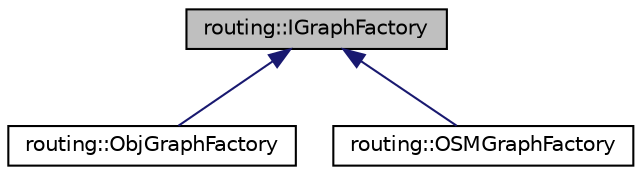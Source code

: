 digraph "routing::IGraphFactory"
{
 // LATEX_PDF_SIZE
  edge [fontname="Helvetica",fontsize="10",labelfontname="Helvetica",labelfontsize="10"];
  node [fontname="Helvetica",fontsize="10",shape=record];
  Node1 [label="routing::IGraphFactory",height=0.2,width=0.4,color="black", fillcolor="grey75", style="filled", fontcolor="black",tooltip=" "];
  Node1 -> Node2 [dir="back",color="midnightblue",fontsize="10",style="solid",fontname="Helvetica"];
  Node2 [label="routing::ObjGraphFactory",height=0.2,width=0.4,color="black", fillcolor="white", style="filled",URL="$classrouting_1_1ObjGraphFactory.html",tooltip=" "];
  Node1 -> Node3 [dir="back",color="midnightblue",fontsize="10",style="solid",fontname="Helvetica"];
  Node3 [label="routing::OSMGraphFactory",height=0.2,width=0.4,color="black", fillcolor="white", style="filled",URL="$classrouting_1_1OSMGraphFactory.html",tooltip=" "];
}
